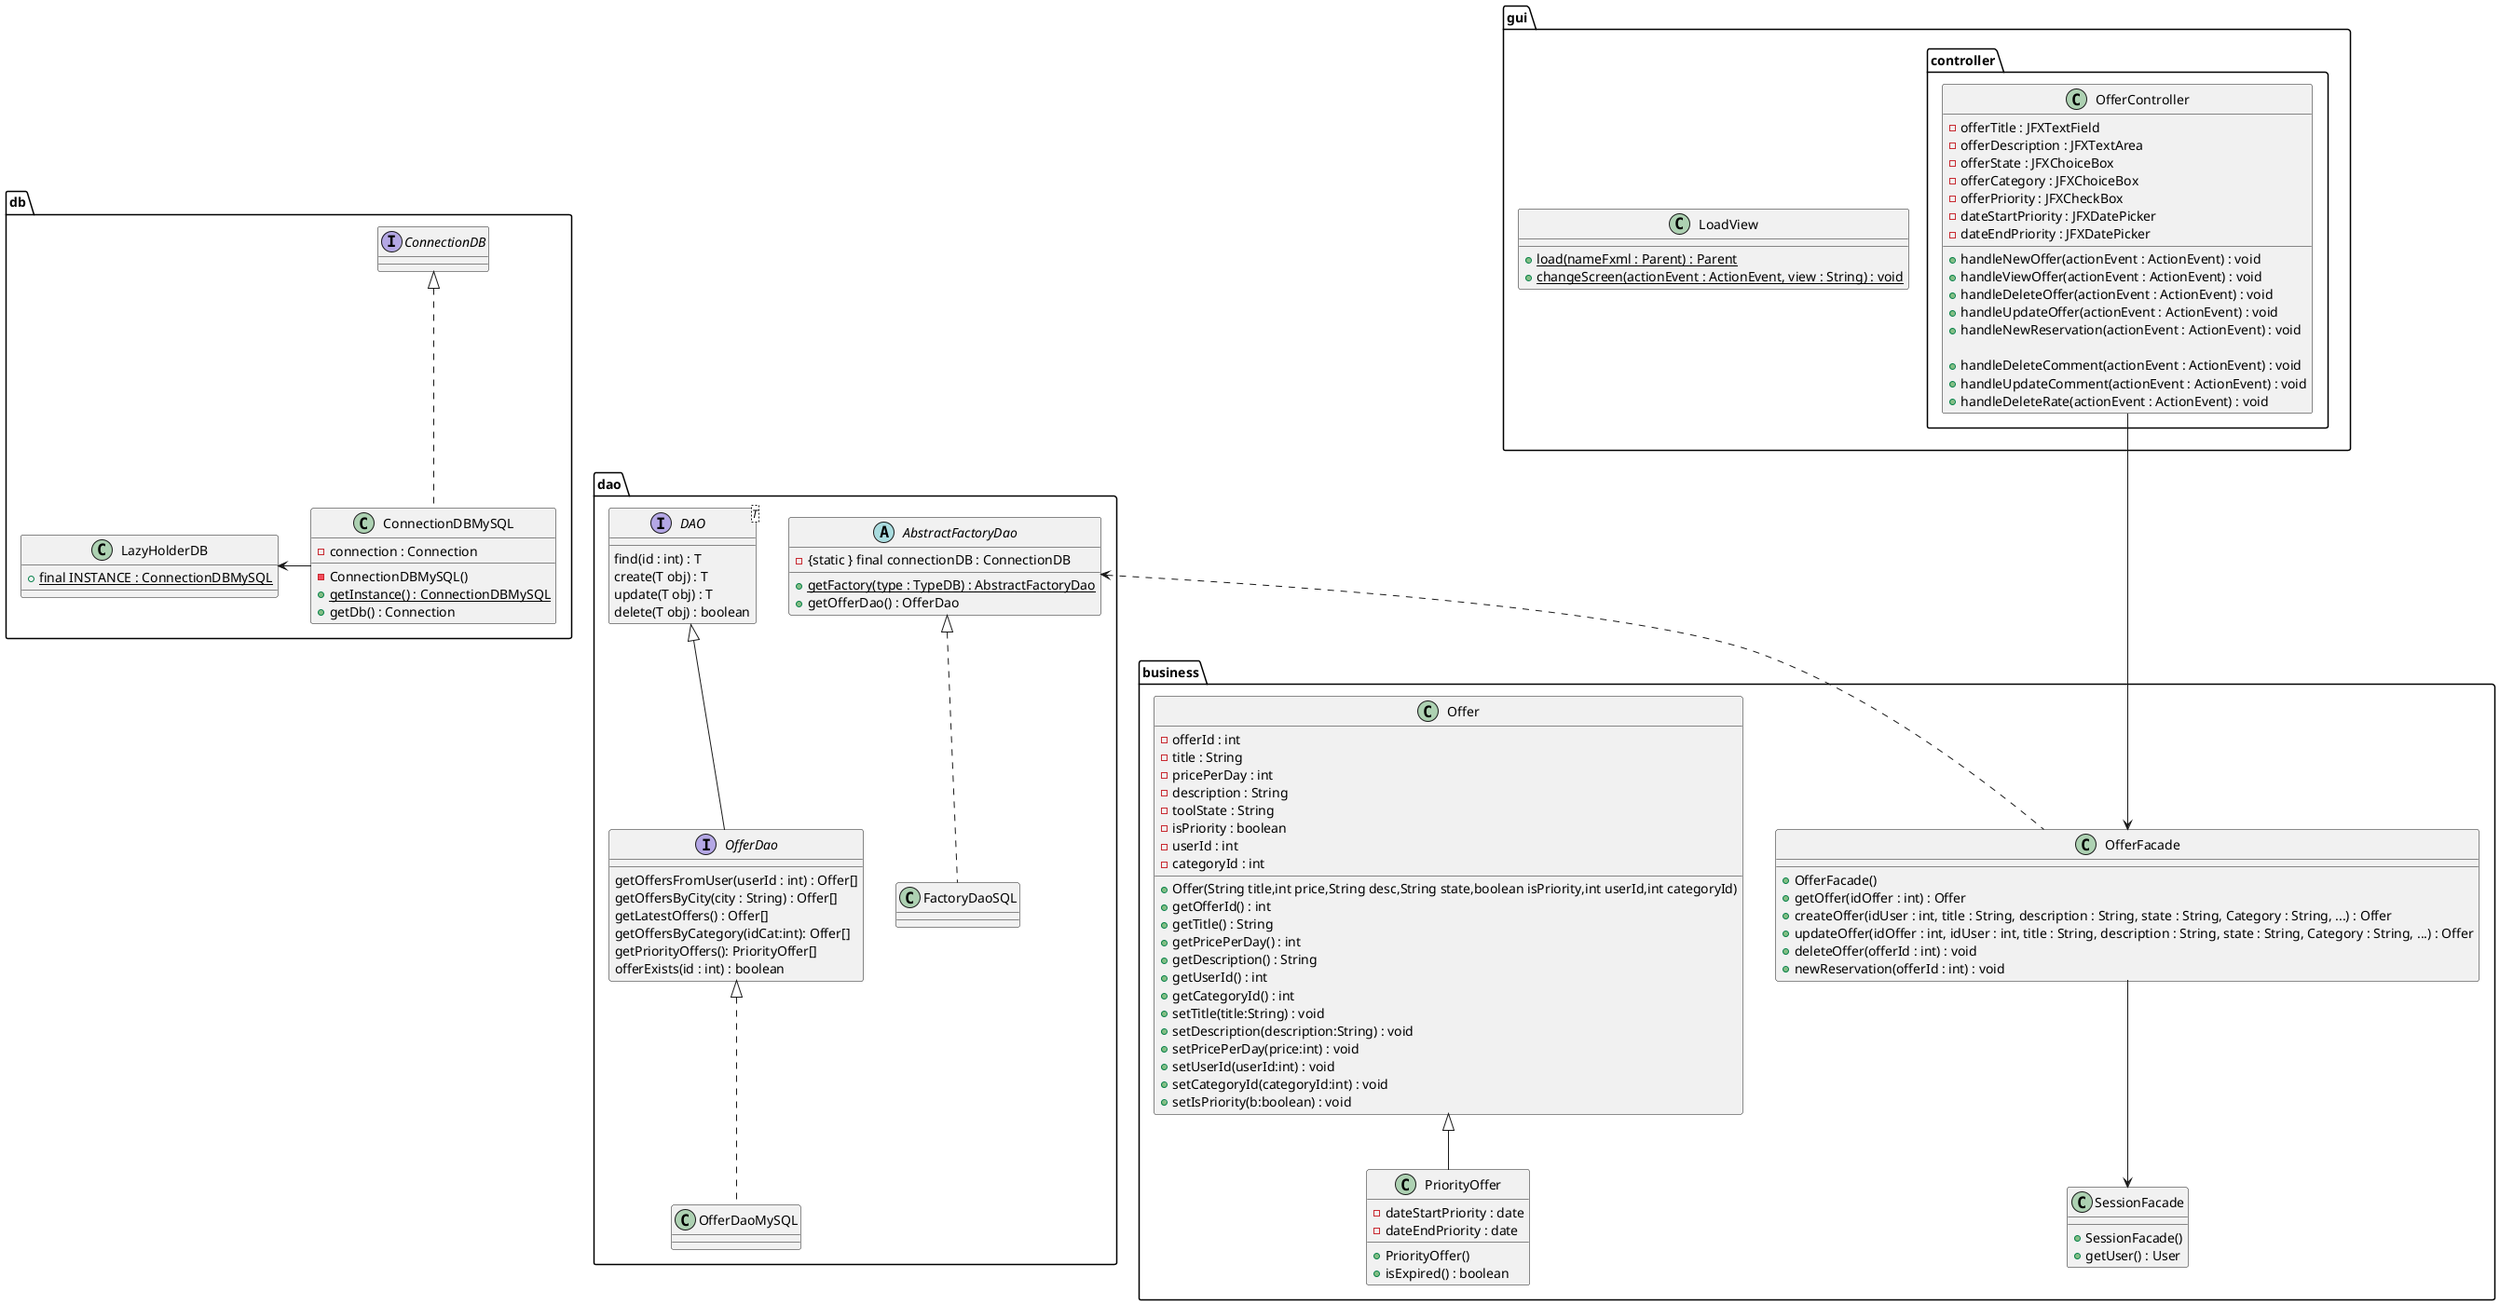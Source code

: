 @startuml

package dao {


    interface OfferDao{
        getOffersFromUser(userId : int) : Offer[]
        getOffersByCity(city : String) : Offer[]
        getLatestOffers() : Offer[]
        getOffersByCategory(idCat:int): Offer[]
        getPriorityOffers(): PriorityOffer[]
        offerExists(id : int) : boolean
    }
    class OfferDaoMySQL
    FactoryDaoSQL .up.|> AbstractFactoryDao
    OfferDaoMySQL .up.|> OfferDao


    interface DAO<T>{
        find(id : int) : T
        create(T obj) : T
        update(T obj) : T
        delete(T obj) : boolean
    }

    abstract AbstractFactoryDao{
        - {static } final connectionDB : ConnectionDB
        + {static} getFactory(type : TypeDB) : AbstractFactoryDao
        + getOfferDao() : OfferDao
    }

    class FactoryDaoSQL{
    }


    DAO <|-- OfferDao
}
package db{
    class ConnectionDBMySQL{
        - connection : Connection
        - ConnectionDBMySQL()
        + {static} getInstance() : ConnectionDBMySQL
        + getDb() : Connection
    }

    class LazyHolderDB{
        + {static} final INSTANCE : ConnectionDBMySQL
    }
    interface ConnectionDB
    ConnectionDBMySQL -Left-> LazyHolderDB
    ConnectionDBMySQL .up.|> ConnectionDB

}
package business{
    class SessionFacade{
        + SessionFacade()
        + getUser() : User
    }

    class Offer{
        -offerId : int
        -title : String
        -pricePerDay : int
        -description : String
        -toolState : String
        -isPriority : boolean
        -userId : int
        -categoryId : int
        + Offer(String title,int price,String desc,String state,boolean isPriority,int userId,int categoryId)
        + getOfferId() : int
        + getTitle() : String
        + getPricePerDay() : int
        + getDescription() : String
        + getUserId() : int
        + getCategoryId() : int
        + setTitle(title:String) : void
        + setDescription(description:String) : void
        + setPricePerDay(price:int) : void
        + setUserId(userId:int) : void
        + setCategoryId(categoryId:int) : void
        + setIsPriority(b:boolean) : void
    }

    class PriorityOffer{
        -dateStartPriority : date
        -dateEndPriority : date
        +PriorityOffer()
        +isExpired() : boolean
    }
    class OfferFacade{
        + OfferFacade()
        + getOffer(idOffer : int) : Offer
        + createOffer(idUser : int, title : String, description : String, state : String, Category : String, ...) : Offer
        + updateOffer(idOffer : int, idUser : int, title : String, description : String, state : String, Category : String, ...) : Offer
        + deleteOffer(offerId : int) : void
        + newReservation(offerId : int) : void
    }

        Offer <|-- PriorityOffer


}

package gui{

    class LoadView{
        + {static} load(nameFxml : Parent) : Parent
        + {static} changeScreen(actionEvent : ActionEvent, view : String) : void
    }

    package controller{
        class OfferController{
            -offerTitle : JFXTextField
            -offerDescription : JFXTextArea
            -offerState : JFXChoiceBox
            -offerCategory : JFXChoiceBox
            -offerPriority : JFXCheckBox
            -dateStartPriority : JFXDatePicker
            -dateEndPriority : JFXDatePicker
            + handleNewOffer(actionEvent : ActionEvent) : void
            + handleViewOffer(actionEvent : ActionEvent) : void
            + handleDeleteOffer(actionEvent : ActionEvent) : void
            + handleUpdateOffer(actionEvent : ActionEvent) : void
            + handleNewReservation(actionEvent : ActionEvent) : void

            + handleDeleteComment(actionEvent : ActionEvent) : void
            + handleUpdateComment(actionEvent : ActionEvent) : void
            + handleDeleteRate(actionEvent : ActionEvent) : void

        }

    }
}
OfferFacade <--Up- OfferController
SessionFacade <-Up- OfferFacade
OfferFacade .Up.> AbstractFactoryDao



@enduml